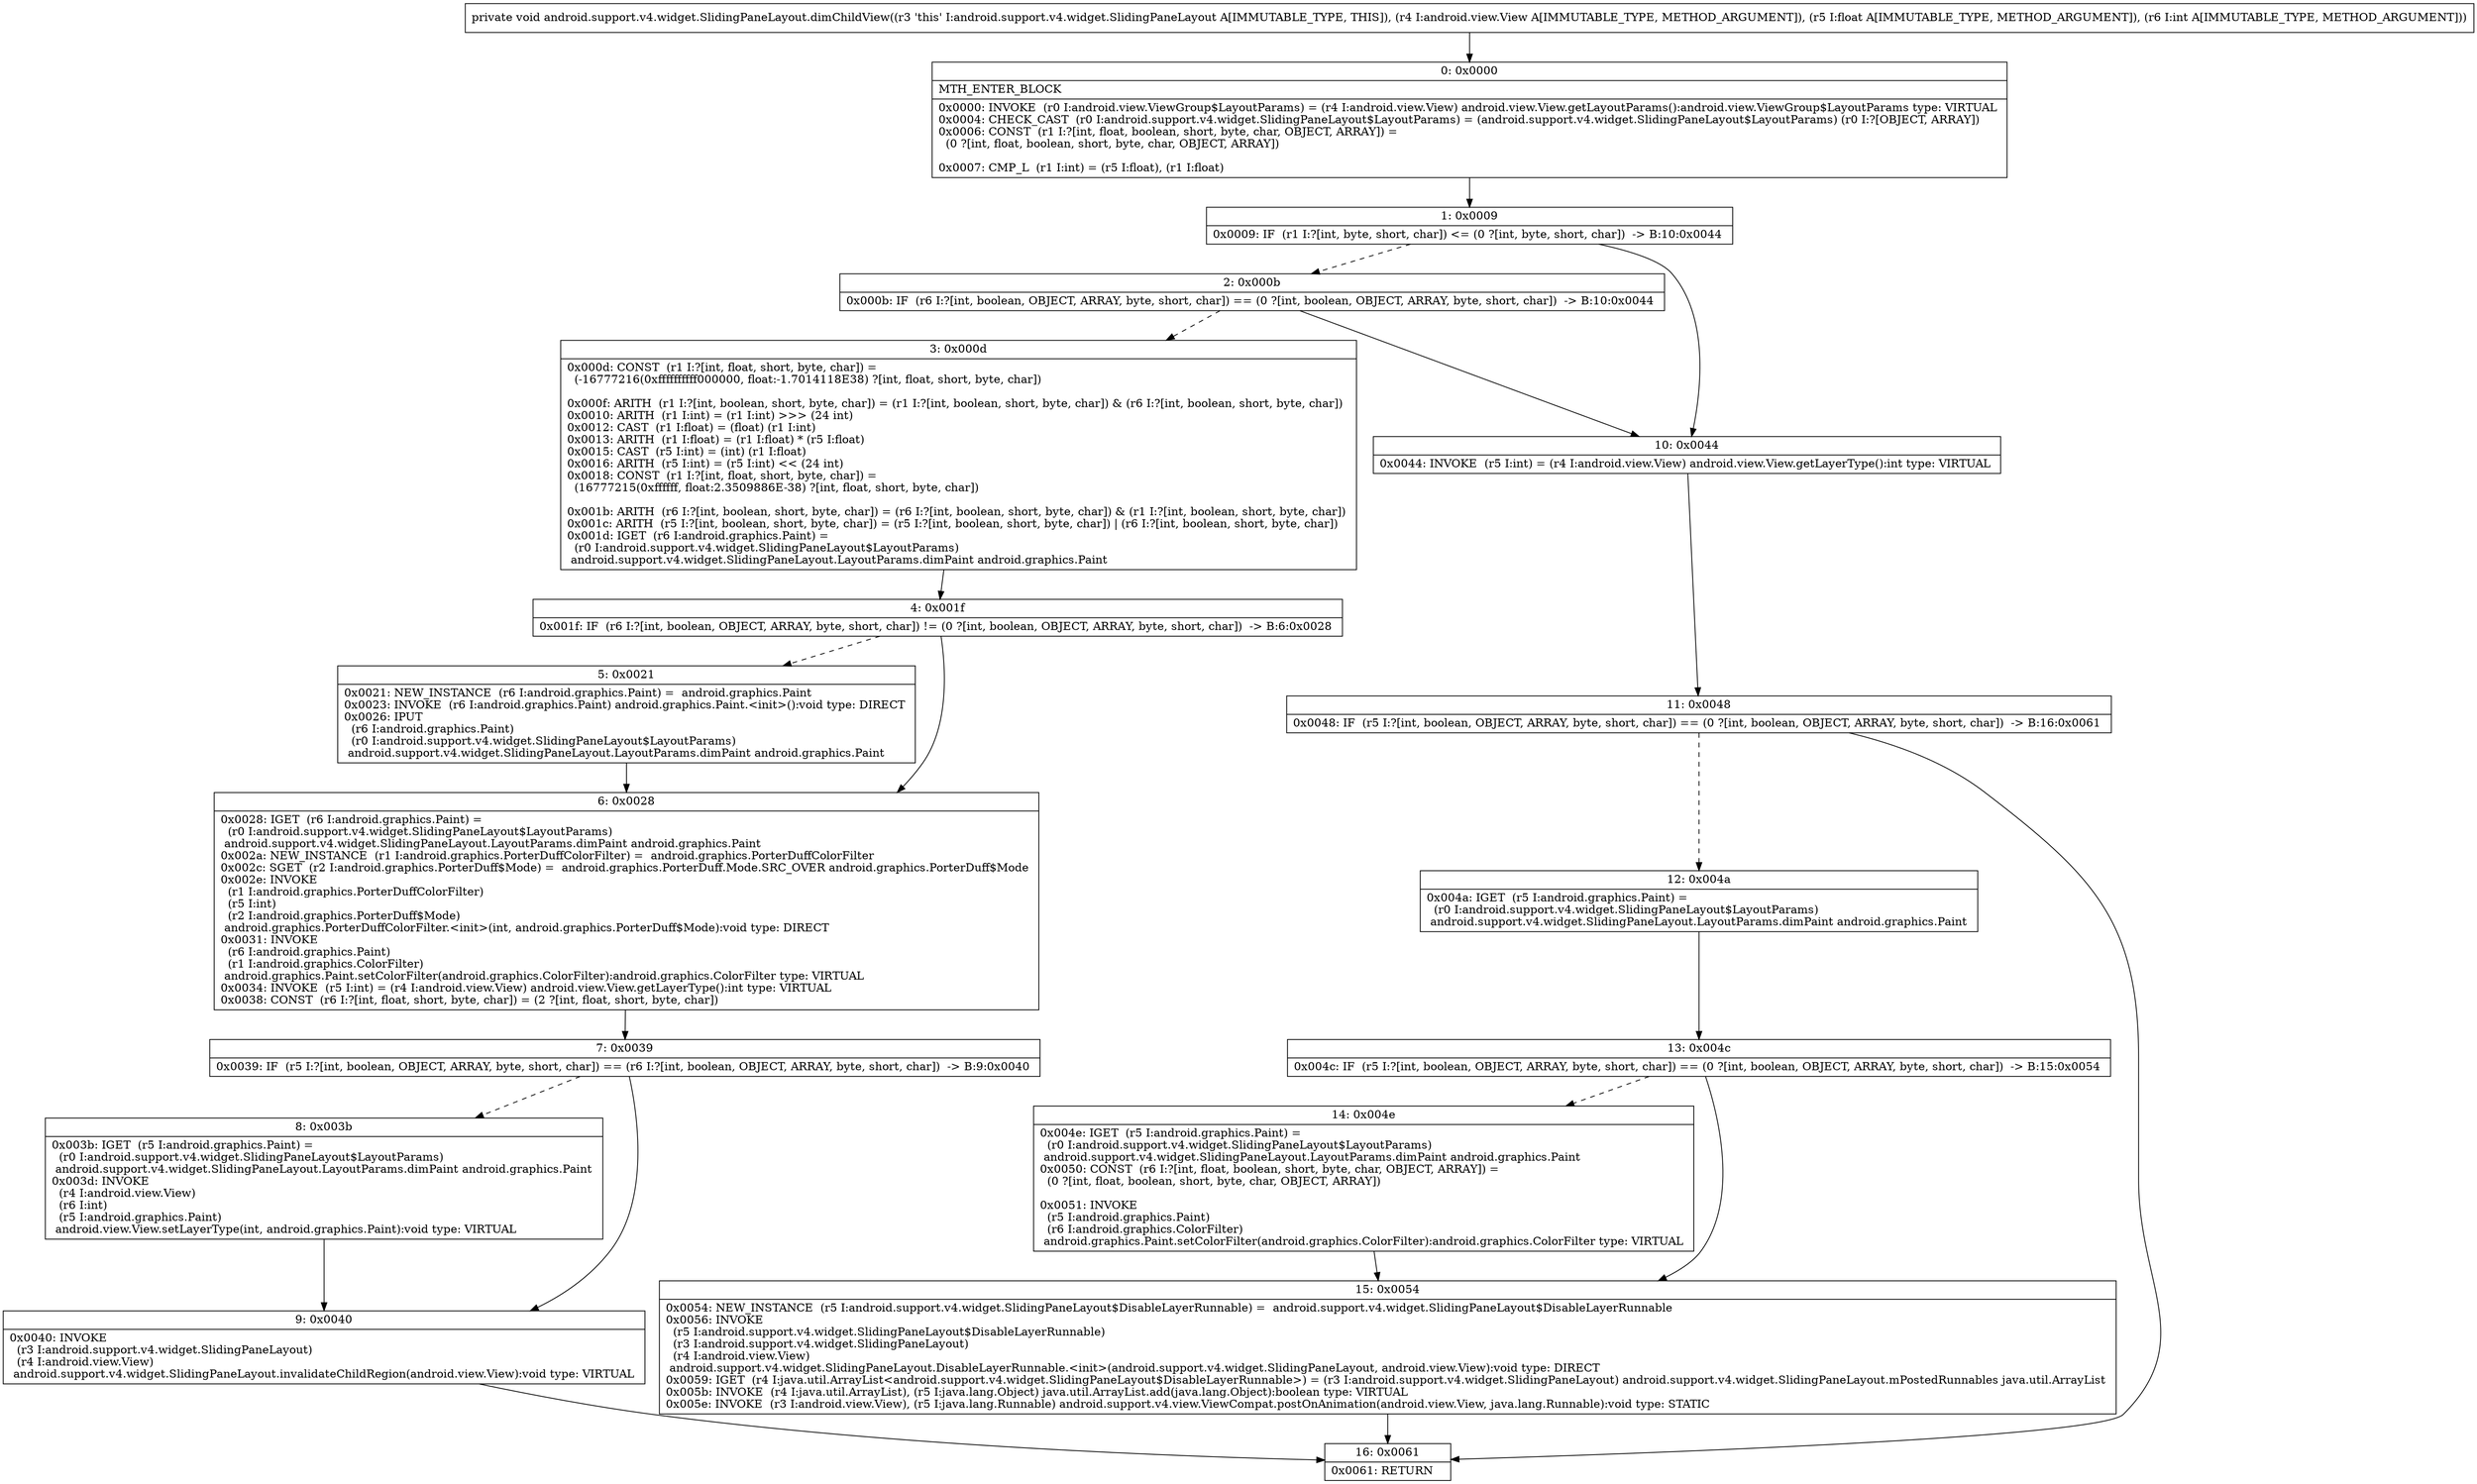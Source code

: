 digraph "CFG forandroid.support.v4.widget.SlidingPaneLayout.dimChildView(Landroid\/view\/View;FI)V" {
Node_0 [shape=record,label="{0\:\ 0x0000|MTH_ENTER_BLOCK\l|0x0000: INVOKE  (r0 I:android.view.ViewGroup$LayoutParams) = (r4 I:android.view.View) android.view.View.getLayoutParams():android.view.ViewGroup$LayoutParams type: VIRTUAL \l0x0004: CHECK_CAST  (r0 I:android.support.v4.widget.SlidingPaneLayout$LayoutParams) = (android.support.v4.widget.SlidingPaneLayout$LayoutParams) (r0 I:?[OBJECT, ARRAY]) \l0x0006: CONST  (r1 I:?[int, float, boolean, short, byte, char, OBJECT, ARRAY]) = \l  (0 ?[int, float, boolean, short, byte, char, OBJECT, ARRAY])\l \l0x0007: CMP_L  (r1 I:int) = (r5 I:float), (r1 I:float) \l}"];
Node_1 [shape=record,label="{1\:\ 0x0009|0x0009: IF  (r1 I:?[int, byte, short, char]) \<= (0 ?[int, byte, short, char])  \-\> B:10:0x0044 \l}"];
Node_2 [shape=record,label="{2\:\ 0x000b|0x000b: IF  (r6 I:?[int, boolean, OBJECT, ARRAY, byte, short, char]) == (0 ?[int, boolean, OBJECT, ARRAY, byte, short, char])  \-\> B:10:0x0044 \l}"];
Node_3 [shape=record,label="{3\:\ 0x000d|0x000d: CONST  (r1 I:?[int, float, short, byte, char]) = \l  (\-16777216(0xffffffffff000000, float:\-1.7014118E38) ?[int, float, short, byte, char])\l \l0x000f: ARITH  (r1 I:?[int, boolean, short, byte, char]) = (r1 I:?[int, boolean, short, byte, char]) & (r6 I:?[int, boolean, short, byte, char]) \l0x0010: ARITH  (r1 I:int) = (r1 I:int) \>\>\> (24 int) \l0x0012: CAST  (r1 I:float) = (float) (r1 I:int) \l0x0013: ARITH  (r1 I:float) = (r1 I:float) * (r5 I:float) \l0x0015: CAST  (r5 I:int) = (int) (r1 I:float) \l0x0016: ARITH  (r5 I:int) = (r5 I:int) \<\< (24 int) \l0x0018: CONST  (r1 I:?[int, float, short, byte, char]) = \l  (16777215(0xffffff, float:2.3509886E\-38) ?[int, float, short, byte, char])\l \l0x001b: ARITH  (r6 I:?[int, boolean, short, byte, char]) = (r6 I:?[int, boolean, short, byte, char]) & (r1 I:?[int, boolean, short, byte, char]) \l0x001c: ARITH  (r5 I:?[int, boolean, short, byte, char]) = (r5 I:?[int, boolean, short, byte, char]) \| (r6 I:?[int, boolean, short, byte, char]) \l0x001d: IGET  (r6 I:android.graphics.Paint) = \l  (r0 I:android.support.v4.widget.SlidingPaneLayout$LayoutParams)\l android.support.v4.widget.SlidingPaneLayout.LayoutParams.dimPaint android.graphics.Paint \l}"];
Node_4 [shape=record,label="{4\:\ 0x001f|0x001f: IF  (r6 I:?[int, boolean, OBJECT, ARRAY, byte, short, char]) != (0 ?[int, boolean, OBJECT, ARRAY, byte, short, char])  \-\> B:6:0x0028 \l}"];
Node_5 [shape=record,label="{5\:\ 0x0021|0x0021: NEW_INSTANCE  (r6 I:android.graphics.Paint) =  android.graphics.Paint \l0x0023: INVOKE  (r6 I:android.graphics.Paint) android.graphics.Paint.\<init\>():void type: DIRECT \l0x0026: IPUT  \l  (r6 I:android.graphics.Paint)\l  (r0 I:android.support.v4.widget.SlidingPaneLayout$LayoutParams)\l android.support.v4.widget.SlidingPaneLayout.LayoutParams.dimPaint android.graphics.Paint \l}"];
Node_6 [shape=record,label="{6\:\ 0x0028|0x0028: IGET  (r6 I:android.graphics.Paint) = \l  (r0 I:android.support.v4.widget.SlidingPaneLayout$LayoutParams)\l android.support.v4.widget.SlidingPaneLayout.LayoutParams.dimPaint android.graphics.Paint \l0x002a: NEW_INSTANCE  (r1 I:android.graphics.PorterDuffColorFilter) =  android.graphics.PorterDuffColorFilter \l0x002c: SGET  (r2 I:android.graphics.PorterDuff$Mode) =  android.graphics.PorterDuff.Mode.SRC_OVER android.graphics.PorterDuff$Mode \l0x002e: INVOKE  \l  (r1 I:android.graphics.PorterDuffColorFilter)\l  (r5 I:int)\l  (r2 I:android.graphics.PorterDuff$Mode)\l android.graphics.PorterDuffColorFilter.\<init\>(int, android.graphics.PorterDuff$Mode):void type: DIRECT \l0x0031: INVOKE  \l  (r6 I:android.graphics.Paint)\l  (r1 I:android.graphics.ColorFilter)\l android.graphics.Paint.setColorFilter(android.graphics.ColorFilter):android.graphics.ColorFilter type: VIRTUAL \l0x0034: INVOKE  (r5 I:int) = (r4 I:android.view.View) android.view.View.getLayerType():int type: VIRTUAL \l0x0038: CONST  (r6 I:?[int, float, short, byte, char]) = (2 ?[int, float, short, byte, char]) \l}"];
Node_7 [shape=record,label="{7\:\ 0x0039|0x0039: IF  (r5 I:?[int, boolean, OBJECT, ARRAY, byte, short, char]) == (r6 I:?[int, boolean, OBJECT, ARRAY, byte, short, char])  \-\> B:9:0x0040 \l}"];
Node_8 [shape=record,label="{8\:\ 0x003b|0x003b: IGET  (r5 I:android.graphics.Paint) = \l  (r0 I:android.support.v4.widget.SlidingPaneLayout$LayoutParams)\l android.support.v4.widget.SlidingPaneLayout.LayoutParams.dimPaint android.graphics.Paint \l0x003d: INVOKE  \l  (r4 I:android.view.View)\l  (r6 I:int)\l  (r5 I:android.graphics.Paint)\l android.view.View.setLayerType(int, android.graphics.Paint):void type: VIRTUAL \l}"];
Node_9 [shape=record,label="{9\:\ 0x0040|0x0040: INVOKE  \l  (r3 I:android.support.v4.widget.SlidingPaneLayout)\l  (r4 I:android.view.View)\l android.support.v4.widget.SlidingPaneLayout.invalidateChildRegion(android.view.View):void type: VIRTUAL \l}"];
Node_10 [shape=record,label="{10\:\ 0x0044|0x0044: INVOKE  (r5 I:int) = (r4 I:android.view.View) android.view.View.getLayerType():int type: VIRTUAL \l}"];
Node_11 [shape=record,label="{11\:\ 0x0048|0x0048: IF  (r5 I:?[int, boolean, OBJECT, ARRAY, byte, short, char]) == (0 ?[int, boolean, OBJECT, ARRAY, byte, short, char])  \-\> B:16:0x0061 \l}"];
Node_12 [shape=record,label="{12\:\ 0x004a|0x004a: IGET  (r5 I:android.graphics.Paint) = \l  (r0 I:android.support.v4.widget.SlidingPaneLayout$LayoutParams)\l android.support.v4.widget.SlidingPaneLayout.LayoutParams.dimPaint android.graphics.Paint \l}"];
Node_13 [shape=record,label="{13\:\ 0x004c|0x004c: IF  (r5 I:?[int, boolean, OBJECT, ARRAY, byte, short, char]) == (0 ?[int, boolean, OBJECT, ARRAY, byte, short, char])  \-\> B:15:0x0054 \l}"];
Node_14 [shape=record,label="{14\:\ 0x004e|0x004e: IGET  (r5 I:android.graphics.Paint) = \l  (r0 I:android.support.v4.widget.SlidingPaneLayout$LayoutParams)\l android.support.v4.widget.SlidingPaneLayout.LayoutParams.dimPaint android.graphics.Paint \l0x0050: CONST  (r6 I:?[int, float, boolean, short, byte, char, OBJECT, ARRAY]) = \l  (0 ?[int, float, boolean, short, byte, char, OBJECT, ARRAY])\l \l0x0051: INVOKE  \l  (r5 I:android.graphics.Paint)\l  (r6 I:android.graphics.ColorFilter)\l android.graphics.Paint.setColorFilter(android.graphics.ColorFilter):android.graphics.ColorFilter type: VIRTUAL \l}"];
Node_15 [shape=record,label="{15\:\ 0x0054|0x0054: NEW_INSTANCE  (r5 I:android.support.v4.widget.SlidingPaneLayout$DisableLayerRunnable) =  android.support.v4.widget.SlidingPaneLayout$DisableLayerRunnable \l0x0056: INVOKE  \l  (r5 I:android.support.v4.widget.SlidingPaneLayout$DisableLayerRunnable)\l  (r3 I:android.support.v4.widget.SlidingPaneLayout)\l  (r4 I:android.view.View)\l android.support.v4.widget.SlidingPaneLayout.DisableLayerRunnable.\<init\>(android.support.v4.widget.SlidingPaneLayout, android.view.View):void type: DIRECT \l0x0059: IGET  (r4 I:java.util.ArrayList\<android.support.v4.widget.SlidingPaneLayout$DisableLayerRunnable\>) = (r3 I:android.support.v4.widget.SlidingPaneLayout) android.support.v4.widget.SlidingPaneLayout.mPostedRunnables java.util.ArrayList \l0x005b: INVOKE  (r4 I:java.util.ArrayList), (r5 I:java.lang.Object) java.util.ArrayList.add(java.lang.Object):boolean type: VIRTUAL \l0x005e: INVOKE  (r3 I:android.view.View), (r5 I:java.lang.Runnable) android.support.v4.view.ViewCompat.postOnAnimation(android.view.View, java.lang.Runnable):void type: STATIC \l}"];
Node_16 [shape=record,label="{16\:\ 0x0061|0x0061: RETURN   \l}"];
MethodNode[shape=record,label="{private void android.support.v4.widget.SlidingPaneLayout.dimChildView((r3 'this' I:android.support.v4.widget.SlidingPaneLayout A[IMMUTABLE_TYPE, THIS]), (r4 I:android.view.View A[IMMUTABLE_TYPE, METHOD_ARGUMENT]), (r5 I:float A[IMMUTABLE_TYPE, METHOD_ARGUMENT]), (r6 I:int A[IMMUTABLE_TYPE, METHOD_ARGUMENT])) }"];
MethodNode -> Node_0;
Node_0 -> Node_1;
Node_1 -> Node_2[style=dashed];
Node_1 -> Node_10;
Node_2 -> Node_3[style=dashed];
Node_2 -> Node_10;
Node_3 -> Node_4;
Node_4 -> Node_5[style=dashed];
Node_4 -> Node_6;
Node_5 -> Node_6;
Node_6 -> Node_7;
Node_7 -> Node_8[style=dashed];
Node_7 -> Node_9;
Node_8 -> Node_9;
Node_9 -> Node_16;
Node_10 -> Node_11;
Node_11 -> Node_12[style=dashed];
Node_11 -> Node_16;
Node_12 -> Node_13;
Node_13 -> Node_14[style=dashed];
Node_13 -> Node_15;
Node_14 -> Node_15;
Node_15 -> Node_16;
}


